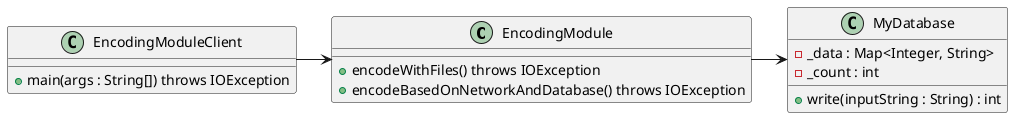@startuml dip
class EncodingModule {
  +encodeWithFiles() throws IOException
  +encodeBasedOnNetworkAndDatabase() throws IOException
}

class MyDatabase {
  -_data : Map<Integer, String>
  -_count : int
  +write(inputString : String) : int
}

class EncodingModuleClient {
  +main(args : String[]) throws IOException
}

EncodingModuleClient -> EncodingModule
EncodingModule -> MyDatabase
@enduml
